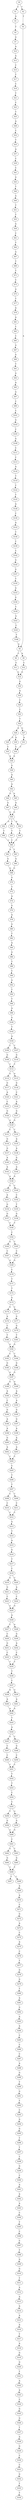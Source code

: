 strict digraph  {
	S0 -> S1 [ label = C ];
	S0 -> S2 [ label = T ];
	S1 -> S3 [ label = A ];
	S2 -> S4 [ label = T ];
	S3 -> S5 [ label = T ];
	S4 -> S6 [ label = A ];
	S5 -> S7 [ label = G ];
	S6 -> S8 [ label = C ];
	S6 -> S9 [ label = A ];
	S7 -> S10 [ label = A ];
	S8 -> S11 [ label = C ];
	S9 -> S12 [ label = C ];
	S10 -> S13 [ label = A ];
	S11 -> S14 [ label = G ];
	S12 -> S14 [ label = G ];
	S13 -> S15 [ label = C ];
	S14 -> S16 [ label = G ];
	S15 -> S17 [ label = T ];
	S16 -> S18 [ label = A ];
	S17 -> S19 [ label = C ];
	S18 -> S20 [ label = C ];
	S19 -> S21 [ label = T ];
	S20 -> S22 [ label = C ];
	S21 -> S23 [ label = C ];
	S22 -> S24 [ label = T ];
	S23 -> S25 [ label = T ];
	S24 -> S26 [ label = A ];
	S24 -> S27 [ label = G ];
	S25 -> S28 [ label = A ];
	S26 -> S29 [ label = G ];
	S26 -> S30 [ label = A ];
	S27 -> S31 [ label = A ];
	S28 -> S32 [ label = C ];
	S29 -> S33 [ label = C ];
	S30 -> S34 [ label = C ];
	S31 -> S34 [ label = C ];
	S32 -> S35 [ label = T ];
	S33 -> S36 [ label = A ];
	S34 -> S36 [ label = A ];
	S35 -> S37 [ label = A ];
	S36 -> S38 [ label = G ];
	S37 -> S39 [ label = C ];
	S38 -> S40 [ label = A ];
	S39 -> S41 [ label = C ];
	S40 -> S42 [ label = A ];
	S41 -> S43 [ label = G ];
	S42 -> S44 [ label = G ];
	S42 -> S45 [ label = A ];
	S43 -> S46 [ label = T ];
	S44 -> S47 [ label = G ];
	S45 -> S48 [ label = G ];
	S46 -> S49 [ label = G ];
	S47 -> S50 [ label = G ];
	S48 -> S50 [ label = G ];
	S49 -> S51 [ label = T ];
	S50 -> S52 [ label = G ];
	S50 -> S53 [ label = T ];
	S50 -> S54 [ label = A ];
	S51 -> S55 [ label = T ];
	S52 -> S56 [ label = T ];
	S53 -> S57 [ label = T ];
	S54 -> S58 [ label = T ];
	S55 -> S59 [ label = G ];
	S56 -> S60 [ label = C ];
	S57 -> S60 [ label = C ];
	S58 -> S60 [ label = C ];
	S59 -> S61 [ label = C ];
	S60 -> S62 [ label = A ];
	S60 -> S63 [ label = T ];
	S61 -> S64 [ label = T ];
	S62 -> S65 [ label = G ];
	S63 -> S66 [ label = G ];
	S64 -> S67 [ label = G ];
	S65 -> S68 [ label = G ];
	S66 -> S68 [ label = G ];
	S67 -> S69 [ label = T ];
	S68 -> S70 [ label = G ];
	S69 -> S71 [ label = T ];
	S70 -> S72 [ label = T ];
	S71 -> S73 [ label = C ];
	S72 -> S74 [ label = A ];
	S73 -> S75 [ label = G ];
	S74 -> S76 [ label = G ];
	S75 -> S77 [ label = T ];
	S76 -> S78 [ label = A ];
	S77 -> S79 [ label = A ];
	S78 -> S80 [ label = G ];
	S79 -> S81 [ label = A ];
	S80 -> S82 [ label = T ];
	S81 -> S83 [ label = C ];
	S82 -> S84 [ label = A ];
	S83 -> S85 [ label = C ];
	S84 -> S86 [ label = G ];
	S85 -> S87 [ label = G ];
	S86 -> S88 [ label = T ];
	S87 -> S89 [ label = G ];
	S88 -> S90 [ label = C ];
	S89 -> S91 [ label = T ];
	S90 -> S92 [ label = G ];
	S91 -> S93 [ label = G ];
	S92 -> S94 [ label = T ];
	S93 -> S95 [ label = A ];
	S94 -> S96 [ label = T ];
	S95 -> S97 [ label = G ];
	S96 -> S98 [ label = A ];
	S97 -> S99 [ label = C ];
	S98 -> S100 [ label = G ];
	S99 -> S101 [ label = C ];
	S100 -> S102 [ label = T ];
	S101 -> S103 [ label = G ];
	S102 -> S104 [ label = A ];
	S103 -> S105 [ label = C ];
	S104 -> S106 [ label = C ];
	S104 -> S107 [ label = T ];
	S105 -> S108 [ label = G ];
	S106 -> S109 [ label = G ];
	S107 -> S110 [ label = G ];
	S108 -> S111 [ label = C ];
	S109 -> S112 [ label = T ];
	S110 -> S112 [ label = T ];
	S111 -> S113 [ label = C ];
	S112 -> S114 [ label = G ];
	S112 -> S115 [ label = A ];
	S113 -> S116 [ label = A ];
	S114 -> S117 [ label = G ];
	S115 -> S118 [ label = G ];
	S116 -> S119 [ label = T ];
	S117 -> S120 [ label = A ];
	S118 -> S121 [ label = C ];
	S119 -> S122 [ label = C ];
	S120 -> S123 [ label = C ];
	S121 -> S124 [ label = A ];
	S122 -> S125 [ label = T ];
	S123 -> S126 [ label = G ];
	S124 -> S127 [ label = G ];
	S125 -> S128 [ label = A ];
	S126 -> S129 [ label = G ];
	S127 -> S129 [ label = G ];
	S128 -> S130 [ label = C ];
	S129 -> S131 [ label = C ];
	S129 -> S132 [ label = T ];
	S130 -> S133 [ label = A ];
	S131 -> S134 [ label = G ];
	S132 -> S135 [ label = A ];
	S133 -> S136 [ label = T ];
	S134 -> S137 [ label = G ];
	S135 -> S138 [ label = A ];
	S136 -> S139 [ label = C ];
	S137 -> S140 [ label = A ];
	S138 -> S141 [ label = G ];
	S139 -> S142 [ label = C ];
	S140 -> S143 [ label = A ];
	S141 -> S144 [ label = A ];
	S142 -> S145 [ label = G ];
	S143 -> S146 [ label = A ];
	S144 -> S146 [ label = A ];
	S145 -> S147 [ label = G ];
	S146 -> S148 [ label = G ];
	S146 -> S149 [ label = C ];
	S147 -> S150 [ label = T ];
	S148 -> S151 [ label = A ];
	S149 -> S152 [ label = C ];
	S150 -> S153 [ label = G ];
	S151 -> S154 [ label = G ];
	S152 -> S155 [ label = T ];
	S153 -> S156 [ label = G ];
	S154 -> S157 [ label = G ];
	S155 -> S158 [ label = G ];
	S156 -> S159 [ label = C ];
	S157 -> S160 [ label = T ];
	S158 -> S160 [ label = T ];
	S159 -> S161 [ label = G ];
	S160 -> S162 [ label = C ];
	S161 -> S163 [ label = C ];
	S162 -> S164 [ label = G ];
	S162 -> S165 [ label = T ];
	S163 -> S166 [ label = T ];
	S164 -> S167 [ label = C ];
	S165 -> S168 [ label = C ];
	S166 -> S6 [ label = A ];
	S167 -> S169 [ label = G ];
	S168 -> S169 [ label = G ];
	S169 -> S170 [ label = C ];
	S170 -> S171 [ label = T ];
	S171 -> S172 [ label = T ];
	S172 -> S173 [ label = G ];
	S173 -> S174 [ label = G ];
	S173 -> S175 [ label = C ];
	S174 -> S176 [ label = A ];
	S175 -> S177 [ label = G ];
	S176 -> S178 [ label = C ];
	S177 -> S179 [ label = G ];
	S178 -> S180 [ label = T ];
	S179 -> S181 [ label = T ];
	S180 -> S182 [ label = G ];
	S181 -> S182 [ label = G ];
	S182 -> S183 [ label = C ];
	S182 -> S184 [ label = T ];
	S183 -> S185 [ label = G ];
	S184 -> S186 [ label = G ];
	S185 -> S187 [ label = G ];
	S186 -> S187 [ label = G ];
	S187 -> S188 [ label = G ];
	S187 -> S189 [ label = A ];
	S188 -> S190 [ label = A ];
	S189 -> S191 [ label = A ];
	S190 -> S192 [ label = C ];
	S191 -> S193 [ label = A ];
	S192 -> S194 [ label = G ];
	S193 -> S195 [ label = G ];
	S194 -> S196 [ label = A ];
	S195 -> S197 [ label = G ];
	S196 -> S198 [ label = A ];
	S197 -> S199 [ label = A ];
	S198 -> S200 [ label = G ];
	S199 -> S201 [ label = A ];
	S200 -> S202 [ label = A ];
	S201 -> S203 [ label = A ];
	S202 -> S204 [ label = C ];
	S203 -> S204 [ label = C ];
	S204 -> S205 [ label = C ];
	S205 -> S206 [ label = T ];
	S206 -> S207 [ label = T ];
	S207 -> S208 [ label = C ];
	S207 -> S209 [ label = T ];
	S208 -> S210 [ label = C ];
	S209 -> S211 [ label = C ];
	S210 -> S212 [ label = C ];
	S211 -> S212 [ label = C ];
	S212 -> S213 [ label = G ];
	S213 -> S214 [ label = T ];
	S214 -> S215 [ label = A ];
	S215 -> S216 [ label = G ];
	S216 -> S217 [ label = T ];
	S217 -> S218 [ label = C ];
	S218 -> S219 [ label = G ];
	S218 -> S220 [ label = C ];
	S219 -> S221 [ label = G ];
	S220 -> S222 [ label = A ];
	S221 -> S223 [ label = C ];
	S222 -> S224 [ label = C ];
	S223 -> S225 [ label = G ];
	S224 -> S225 [ label = G ];
	S225 -> S226 [ label = A ];
	S226 -> S227 [ label = C ];
	S226 -> S228 [ label = A ];
	S227 -> S229 [ label = C ];
	S228 -> S230 [ label = G ];
	S229 -> S231 [ label = G ];
	S230 -> S232 [ label = A ];
	S231 -> S233 [ label = C ];
	S232 -> S234 [ label = C ];
	S233 -> S235 [ label = T ];
	S234 -> S235 [ label = T ];
	S235 -> S236 [ label = T ];
	S236 -> S237 [ label = C ];
	S237 -> S238 [ label = A ];
	S237 -> S239 [ label = G ];
	S238 -> S240 [ label = A ];
	S239 -> S241 [ label = A ];
	S240 -> S242 [ label = A ];
	S241 -> S242 [ label = A ];
	S242 -> S243 [ label = T ];
	S243 -> S244 [ label = A ];
	S244 -> S245 [ label = G ];
	S244 -> S246 [ label = C ];
	S245 -> S247 [ label = C ];
	S246 -> S248 [ label = G ];
	S247 -> S249 [ label = C ];
	S248 -> S250 [ label = C ];
	S249 -> S251 [ label = C ];
	S250 -> S251 [ label = C ];
	S251 -> S252 [ label = T ];
	S252 -> S253 [ label = T ];
	S253 -> S254 [ label = C ];
	S254 -> S255 [ label = C ];
	S255 -> S256 [ label = T ];
	S255 -> S257 [ label = G ];
	S256 -> S258 [ label = G ];
	S257 -> S259 [ label = G ];
	S258 -> S260 [ label = G ];
	S259 -> S260 [ label = G ];
	S260 -> S261 [ label = C ];
	S261 -> S262 [ label = G ];
	S261 -> S263 [ label = T ];
	S262 -> S264 [ label = G ];
	S263 -> S265 [ label = G ];
	S264 -> S266 [ label = T ];
	S265 -> S266 [ label = T ];
	S266 -> S267 [ label = T ];
	S266 -> S268 [ label = C ];
	S268 -> S269 [ label = A ];
	S269 -> S270 [ label = A ];
	S270 -> S271 [ label = C ];
	S271 -> S272 [ label = G ];
	S272 -> S273 [ label = A ];
	S273 -> S274 [ label = C ];
	S274 -> S275 [ label = A ];
	S275 -> S276 [ label = C ];
	S276 -> S277 [ label = T ];
	S277 -> S278 [ label = G ];
	S278 -> S279 [ label = G ];
	S279 -> S280 [ label = T ];
	S280 -> S281 [ label = A ];
	S281 -> S282 [ label = G ];
	S282 -> S283 [ label = A ];
	S283 -> S284 [ label = A ];
	S284 -> S285 [ label = C ];
	S285 -> S286 [ label = C ];
	S286 -> S287 [ label = C ];
	S287 -> S288 [ label = A ];
	S288 -> S289 [ label = G ];
	S289 -> S290 [ label = T ];
	S290 -> S291 [ label = G ];
	S291 -> S292 [ label = T ];
	S292 -> S293 [ label = C ];
	S293 -> S294 [ label = G ];
	S294 -> S295 [ label = G ];
	S295 -> S296 [ label = T ];
	S296 -> S297 [ label = T ];
	S297 -> S298 [ label = T ];
	S298 -> S299 [ label = G ];
	S299 -> S300 [ label = C ];
	S300 -> S301 [ label = A ];
	S301 -> S302 [ label = A ];
	S302 -> S303 [ label = A ];
	S303 -> S304 [ label = C ];
	S304 -> S305 [ label = T ];
	S305 -> S306 [ label = C ];
	S306 -> S307 [ label = C ];
	S307 -> S308 [ label = T ];
	S308 -> S309 [ label = G ];
	S309 -> S310 [ label = G ];
	S310 -> S311 [ label = T ];
	S311 -> S312 [ label = A ];
	S312 -> S313 [ label = A ];
	S313 -> S314 [ label = A ];
	S314 -> S315 [ label = A ];
	S315 -> S316 [ label = A ];
	S316 -> S317 [ label = T ];
	S317 -> S318 [ label = A ];
	S318 -> S319 [ label = G ];
	S319 -> S320 [ label = G ];
	S320 -> S321 [ label = T ];
	S321 -> S322 [ label = A ];
	S322 -> S323 [ label = A ];
	S323 -> S324 [ label = C ];
	S324 -> S325 [ label = G ];
	S325 -> S326 [ label = G ];
	S326 -> S327 [ label = T ];
	S327 -> S328 [ label = A ];
	S328 -> S329 [ label = G ];
	S329 -> S330 [ label = C ];
	S330 -> S331 [ label = C ];
	S331 -> S332 [ label = G ];
	S332 -> S333 [ label = T ];
	S333 -> S334 [ label = T ];
}
